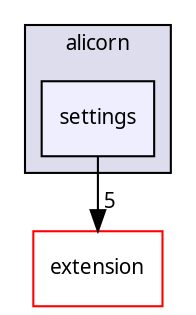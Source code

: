 digraph "Solution/Solution/Alicorn/include/alicorn/settings" {
  compound=true
  node [ fontsize="10", fontname="Verdana"];
  edge [ labelfontsize="10", labelfontname="Verdana"];
  subgraph clusterdir_34f62c79ac0a9d1c62ec4cec2d6b1c99 {
    graph [ bgcolor="#ddddee", pencolor="black", label="alicorn" fontname="Verdana", fontsize="10", URL="dir_34f62c79ac0a9d1c62ec4cec2d6b1c99.html"]
  dir_9549fe8de9cc77f6fb3d7b4128f245f3 [shape=box, label="settings", style="filled", fillcolor="#eeeeff", pencolor="black", URL="dir_9549fe8de9cc77f6fb3d7b4128f245f3.html"];
  }
  dir_c8af8c1795fb375da0dcf926b8c75dc1 [shape=box label="extension" fillcolor="white" style="filled" color="red" URL="dir_c8af8c1795fb375da0dcf926b8c75dc1.html"];
  dir_9549fe8de9cc77f6fb3d7b4128f245f3->dir_c8af8c1795fb375da0dcf926b8c75dc1 [headlabel="5", labeldistance=1.5 headhref="dir_000062_000052.html"];
}
